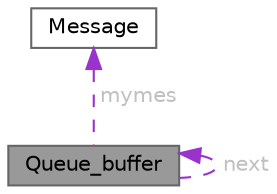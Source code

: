 digraph "Queue_buffer"
{
 // LATEX_PDF_SIZE
  bgcolor="transparent";
  edge [fontname=Helvetica,fontsize=10,labelfontname=Helvetica,labelfontsize=10];
  node [fontname=Helvetica,fontsize=10,shape=box,height=0.2,width=0.4];
  Node1 [id="Node000001",label="Queue_buffer",height=0.2,width=0.4,color="gray40", fillcolor="grey60", style="filled", fontcolor="black",tooltip="This is the declaration of the type Queue_buffer."];
  Node2 -> Node1 [id="edge1_Node000001_Node000002",dir="back",color="darkorchid3",style="dashed",tooltip=" ",label=" mymes",fontcolor="grey" ];
  Node2 [id="Node000002",label="Message",height=0.2,width=0.4,color="gray40", fillcolor="white", style="filled",URL="$struct_message.html",tooltip="This is the declaration of the type Message."];
  Node1 -> Node1 [id="edge2_Node000001_Node000001",dir="back",color="darkorchid3",style="dashed",tooltip=" ",label=" next",fontcolor="grey" ];
}
